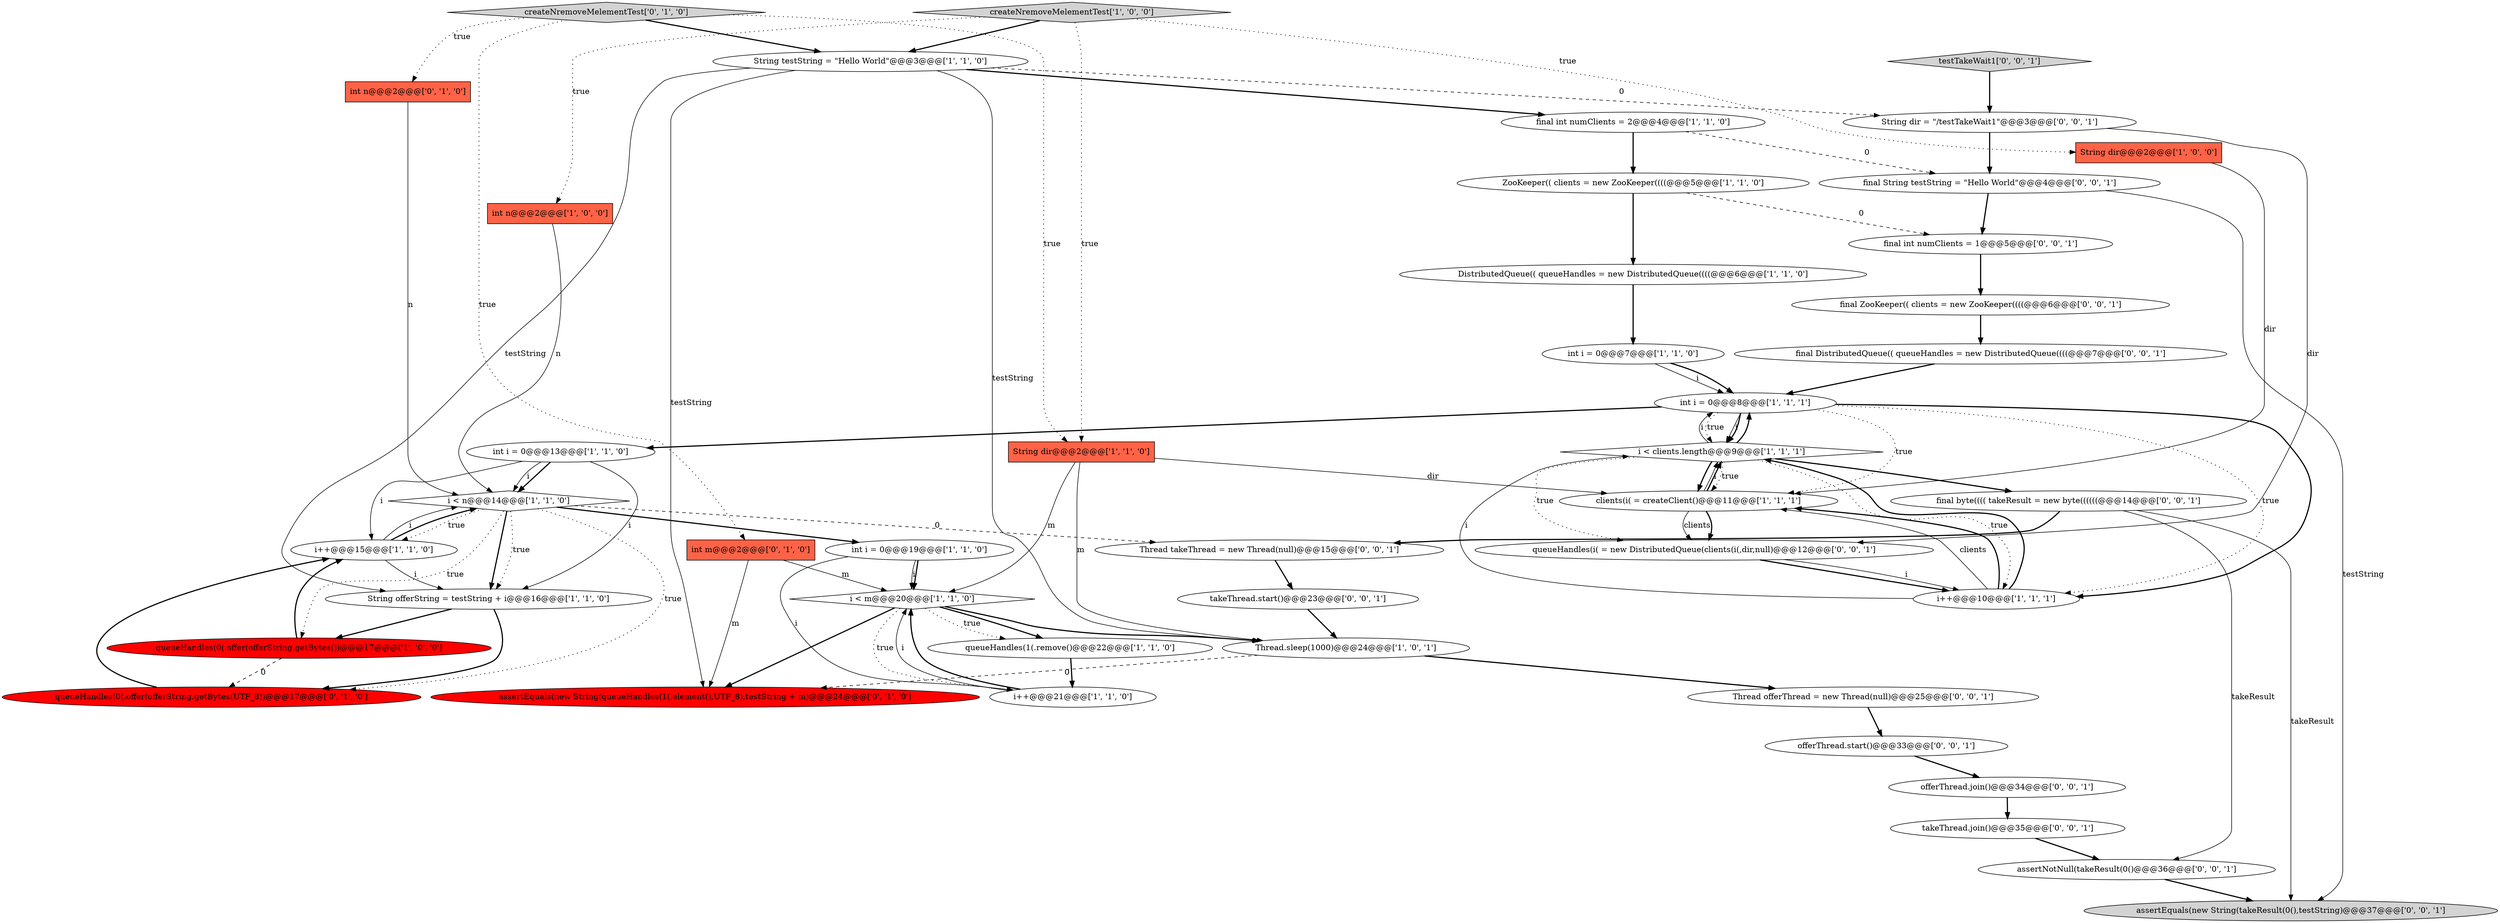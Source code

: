 digraph {
41 [style = filled, label = "takeThread.join()@@@35@@@['0', '0', '1']", fillcolor = white, shape = ellipse image = "AAA0AAABBB3BBB"];
8 [style = filled, label = "i < m@@@20@@@['1', '1', '0']", fillcolor = white, shape = diamond image = "AAA0AAABBB1BBB"];
11 [style = filled, label = "int i = 0@@@8@@@['1', '1', '1']", fillcolor = white, shape = ellipse image = "AAA0AAABBB1BBB"];
14 [style = filled, label = "int i = 0@@@13@@@['1', '1', '0']", fillcolor = white, shape = ellipse image = "AAA0AAABBB1BBB"];
31 [style = filled, label = "Thread offerThread = new Thread(null)@@@25@@@['0', '0', '1']", fillcolor = white, shape = ellipse image = "AAA0AAABBB3BBB"];
24 [style = filled, label = "int m@@@2@@@['0', '1', '0']", fillcolor = tomato, shape = box image = "AAA0AAABBB2BBB"];
28 [style = filled, label = "final byte(((( takeResult = new byte((((((@@@14@@@['0', '0', '1']", fillcolor = white, shape = ellipse image = "AAA0AAABBB3BBB"];
12 [style = filled, label = "createNremoveMelementTest['1', '0', '0']", fillcolor = lightgray, shape = diamond image = "AAA0AAABBB1BBB"];
22 [style = filled, label = "i++@@@15@@@['1', '1', '0']", fillcolor = white, shape = ellipse image = "AAA0AAABBB1BBB"];
27 [style = filled, label = "queueHandles(0(.offer(offerString.getBytes(UTF_8))@@@17@@@['0', '1', '0']", fillcolor = red, shape = ellipse image = "AAA1AAABBB2BBB"];
18 [style = filled, label = "String dir@@@2@@@['1', '1', '0']", fillcolor = tomato, shape = box image = "AAA0AAABBB1BBB"];
26 [style = filled, label = "assertEquals(new String(queueHandles(1(.element(),UTF_8),testString + m)@@@24@@@['0', '1', '0']", fillcolor = red, shape = ellipse image = "AAA1AAABBB2BBB"];
32 [style = filled, label = "final ZooKeeper(( clients = new ZooKeeper((((@@@6@@@['0', '0', '1']", fillcolor = white, shape = ellipse image = "AAA0AAABBB3BBB"];
21 [style = filled, label = "int i = 0@@@19@@@['1', '1', '0']", fillcolor = white, shape = ellipse image = "AAA0AAABBB1BBB"];
30 [style = filled, label = "queueHandles(i( = new DistributedQueue(clients(i(,dir,null)@@@12@@@['0', '0', '1']", fillcolor = white, shape = ellipse image = "AAA0AAABBB3BBB"];
34 [style = filled, label = "testTakeWait1['0', '0', '1']", fillcolor = lightgray, shape = diamond image = "AAA0AAABBB3BBB"];
35 [style = filled, label = "offerThread.start()@@@33@@@['0', '0', '1']", fillcolor = white, shape = ellipse image = "AAA0AAABBB3BBB"];
2 [style = filled, label = "i++@@@21@@@['1', '1', '0']", fillcolor = white, shape = ellipse image = "AAA0AAABBB1BBB"];
7 [style = filled, label = "queueHandles(0(.offer(offerString.getBytes())@@@17@@@['1', '0', '0']", fillcolor = red, shape = ellipse image = "AAA1AAABBB1BBB"];
23 [style = filled, label = "int n@@@2@@@['0', '1', '0']", fillcolor = tomato, shape = box image = "AAA0AAABBB2BBB"];
36 [style = filled, label = "offerThread.join()@@@34@@@['0', '0', '1']", fillcolor = white, shape = ellipse image = "AAA0AAABBB3BBB"];
20 [style = filled, label = "int i = 0@@@7@@@['1', '1', '0']", fillcolor = white, shape = ellipse image = "AAA0AAABBB1BBB"];
5 [style = filled, label = "i < clients.length@@@9@@@['1', '1', '1']", fillcolor = white, shape = diamond image = "AAA0AAABBB1BBB"];
9 [style = filled, label = "i < n@@@14@@@['1', '1', '0']", fillcolor = white, shape = diamond image = "AAA0AAABBB1BBB"];
0 [style = filled, label = "String testString = \"Hello World\"@@@3@@@['1', '1', '0']", fillcolor = white, shape = ellipse image = "AAA0AAABBB1BBB"];
17 [style = filled, label = "String dir@@@2@@@['1', '0', '0']", fillcolor = tomato, shape = box image = "AAA0AAABBB1BBB"];
39 [style = filled, label = "assertEquals(new String(takeResult(0(),testString)@@@37@@@['0', '0', '1']", fillcolor = lightgray, shape = ellipse image = "AAA0AAABBB3BBB"];
43 [style = filled, label = "takeThread.start()@@@23@@@['0', '0', '1']", fillcolor = white, shape = ellipse image = "AAA0AAABBB3BBB"];
40 [style = filled, label = "String dir = \"/testTakeWait1\"@@@3@@@['0', '0', '1']", fillcolor = white, shape = ellipse image = "AAA0AAABBB3BBB"];
25 [style = filled, label = "createNremoveMelementTest['0', '1', '0']", fillcolor = lightgray, shape = diamond image = "AAA0AAABBB2BBB"];
16 [style = filled, label = "int n@@@2@@@['1', '0', '0']", fillcolor = tomato, shape = box image = "AAA0AAABBB1BBB"];
42 [style = filled, label = "final int numClients = 1@@@5@@@['0', '0', '1']", fillcolor = white, shape = ellipse image = "AAA0AAABBB3BBB"];
33 [style = filled, label = "final String testString = \"Hello World\"@@@4@@@['0', '0', '1']", fillcolor = white, shape = ellipse image = "AAA0AAABBB3BBB"];
1 [style = filled, label = "String offerString = testString + i@@@16@@@['1', '1', '0']", fillcolor = white, shape = ellipse image = "AAA0AAABBB1BBB"];
13 [style = filled, label = "i++@@@10@@@['1', '1', '1']", fillcolor = white, shape = ellipse image = "AAA0AAABBB1BBB"];
38 [style = filled, label = "Thread takeThread = new Thread(null)@@@15@@@['0', '0', '1']", fillcolor = white, shape = ellipse image = "AAA0AAABBB3BBB"];
37 [style = filled, label = "final DistributedQueue(( queueHandles = new DistributedQueue((((@@@7@@@['0', '0', '1']", fillcolor = white, shape = ellipse image = "AAA0AAABBB3BBB"];
4 [style = filled, label = "Thread.sleep(1000)@@@24@@@['1', '0', '1']", fillcolor = white, shape = ellipse image = "AAA0AAABBB1BBB"];
19 [style = filled, label = "final int numClients = 2@@@4@@@['1', '1', '0']", fillcolor = white, shape = ellipse image = "AAA0AAABBB1BBB"];
29 [style = filled, label = "assertNotNull(takeResult(0()@@@36@@@['0', '0', '1']", fillcolor = white, shape = ellipse image = "AAA0AAABBB3BBB"];
15 [style = filled, label = "ZooKeeper(( clients = new ZooKeeper((((@@@5@@@['1', '1', '0']", fillcolor = white, shape = ellipse image = "AAA0AAABBB1BBB"];
10 [style = filled, label = "queueHandles(1(.remove()@@@22@@@['1', '1', '0']", fillcolor = white, shape = ellipse image = "AAA0AAABBB1BBB"];
3 [style = filled, label = "DistributedQueue(( queueHandles = new DistributedQueue((((@@@6@@@['1', '1', '0']", fillcolor = white, shape = ellipse image = "AAA0AAABBB1BBB"];
6 [style = filled, label = "clients(i( = createClient()@@@11@@@['1', '1', '1']", fillcolor = white, shape = ellipse image = "AAA0AAABBB1BBB"];
20->11 [style = solid, label="i"];
8->10 [style = bold, label=""];
30->13 [style = bold, label=""];
32->37 [style = bold, label=""];
37->11 [style = bold, label=""];
11->14 [style = bold, label=""];
24->8 [style = solid, label="m"];
28->38 [style = bold, label=""];
1->27 [style = bold, label=""];
21->8 [style = bold, label=""];
5->28 [style = bold, label=""];
22->1 [style = solid, label="i"];
2->8 [style = solid, label="i"];
21->2 [style = solid, label="i"];
43->4 [style = bold, label=""];
22->9 [style = solid, label="i"];
25->18 [style = dotted, label="true"];
5->13 [style = dotted, label="true"];
31->35 [style = bold, label=""];
33->42 [style = bold, label=""];
11->13 [style = bold, label=""];
9->21 [style = bold, label=""];
30->13 [style = solid, label="i"];
14->9 [style = bold, label=""];
8->4 [style = bold, label=""];
19->15 [style = bold, label=""];
16->9 [style = solid, label="n"];
12->17 [style = dotted, label="true"];
6->30 [style = solid, label="clients"];
36->41 [style = bold, label=""];
0->26 [style = solid, label="testString"];
28->29 [style = solid, label="takeResult"];
29->39 [style = bold, label=""];
0->19 [style = bold, label=""];
6->5 [style = solid, label="i"];
22->9 [style = bold, label=""];
18->4 [style = solid, label="m"];
5->6 [style = dotted, label="true"];
28->39 [style = solid, label="takeResult"];
11->5 [style = dotted, label="true"];
12->18 [style = dotted, label="true"];
5->11 [style = solid, label="i"];
11->13 [style = dotted, label="true"];
4->26 [style = dashed, label="0"];
40->30 [style = solid, label="dir"];
11->5 [style = solid, label="i"];
27->22 [style = bold, label=""];
14->22 [style = solid, label="i"];
5->6 [style = bold, label=""];
13->6 [style = solid, label="clients"];
24->26 [style = solid, label="m"];
13->5 [style = bold, label=""];
42->32 [style = bold, label=""];
10->2 [style = bold, label=""];
5->11 [style = bold, label=""];
5->30 [style = dotted, label="true"];
25->23 [style = dotted, label="true"];
9->1 [style = bold, label=""];
25->0 [style = bold, label=""];
34->40 [style = bold, label=""];
8->2 [style = dotted, label="true"];
23->9 [style = solid, label="n"];
13->5 [style = solid, label="i"];
25->24 [style = dotted, label="true"];
33->39 [style = solid, label="testString"];
15->3 [style = bold, label=""];
1->7 [style = bold, label=""];
14->9 [style = solid, label="i"];
4->31 [style = bold, label=""];
7->22 [style = bold, label=""];
6->5 [style = bold, label=""];
40->33 [style = bold, label=""];
11->5 [style = bold, label=""];
11->6 [style = dotted, label="true"];
18->6 [style = solid, label="dir"];
9->1 [style = dotted, label="true"];
13->6 [style = bold, label=""];
9->7 [style = dotted, label="true"];
9->22 [style = dotted, label="true"];
9->38 [style = dashed, label="0"];
38->43 [style = bold, label=""];
20->11 [style = bold, label=""];
0->1 [style = solid, label="testString"];
41->29 [style = bold, label=""];
8->10 [style = dotted, label="true"];
12->0 [style = bold, label=""];
15->42 [style = dashed, label="0"];
7->27 [style = dashed, label="0"];
9->27 [style = dotted, label="true"];
3->20 [style = bold, label=""];
12->16 [style = dotted, label="true"];
18->8 [style = solid, label="m"];
14->1 [style = solid, label="i"];
17->6 [style = solid, label="dir"];
35->36 [style = bold, label=""];
21->8 [style = solid, label="i"];
0->40 [style = dashed, label="0"];
19->33 [style = dashed, label="0"];
0->4 [style = solid, label="testString"];
2->8 [style = bold, label=""];
8->26 [style = bold, label=""];
6->30 [style = bold, label=""];
}
